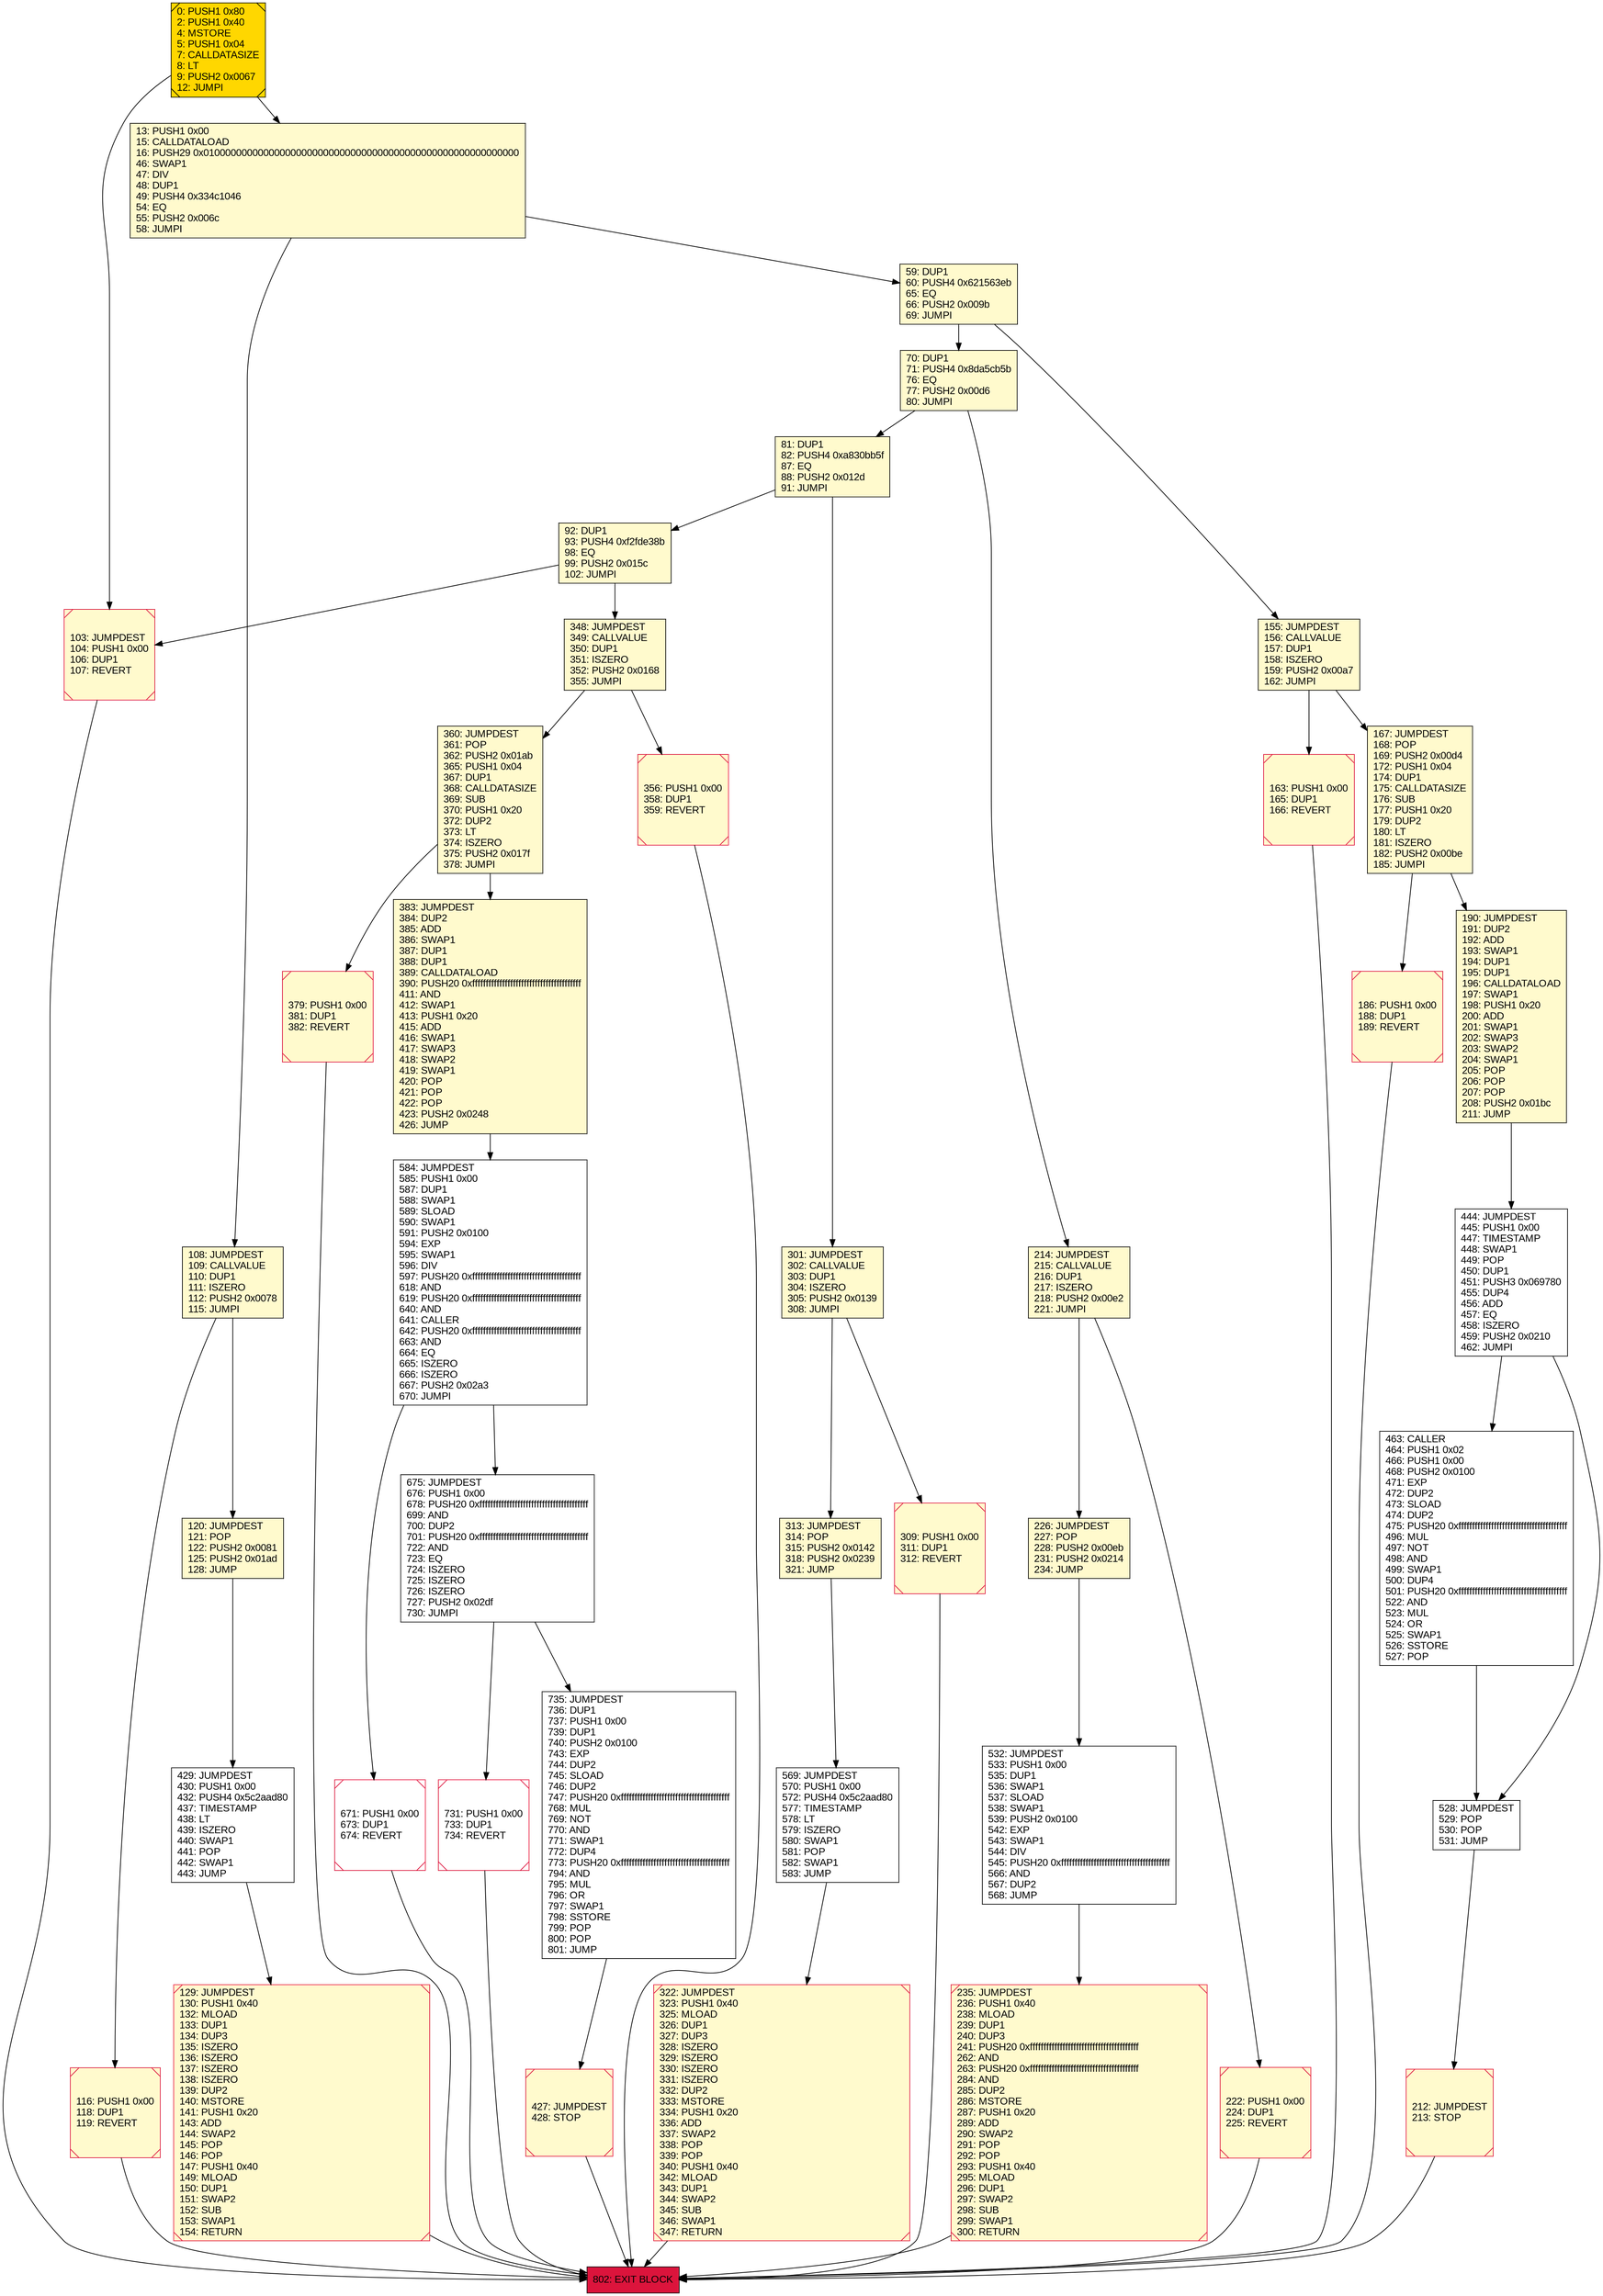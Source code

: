 digraph G {
bgcolor=transparent rankdir=UD;
node [shape=box style=filled color=black fillcolor=white fontname=arial fontcolor=black];
212 [label="212: JUMPDEST\l213: STOP\l" fillcolor=lemonchiffon shape=Msquare color=crimson ];
59 [label="59: DUP1\l60: PUSH4 0x621563eb\l65: EQ\l66: PUSH2 0x009b\l69: JUMPI\l" fillcolor=lemonchiffon ];
313 [label="313: JUMPDEST\l314: POP\l315: PUSH2 0x0142\l318: PUSH2 0x0239\l321: JUMP\l" fillcolor=lemonchiffon ];
163 [label="163: PUSH1 0x00\l165: DUP1\l166: REVERT\l" fillcolor=lemonchiffon shape=Msquare color=crimson ];
214 [label="214: JUMPDEST\l215: CALLVALUE\l216: DUP1\l217: ISZERO\l218: PUSH2 0x00e2\l221: JUMPI\l" fillcolor=lemonchiffon ];
356 [label="356: PUSH1 0x00\l358: DUP1\l359: REVERT\l" fillcolor=lemonchiffon shape=Msquare color=crimson ];
155 [label="155: JUMPDEST\l156: CALLVALUE\l157: DUP1\l158: ISZERO\l159: PUSH2 0x00a7\l162: JUMPI\l" fillcolor=lemonchiffon ];
120 [label="120: JUMPDEST\l121: POP\l122: PUSH2 0x0081\l125: PUSH2 0x01ad\l128: JUMP\l" fillcolor=lemonchiffon ];
584 [label="584: JUMPDEST\l585: PUSH1 0x00\l587: DUP1\l588: SWAP1\l589: SLOAD\l590: SWAP1\l591: PUSH2 0x0100\l594: EXP\l595: SWAP1\l596: DIV\l597: PUSH20 0xffffffffffffffffffffffffffffffffffffffff\l618: AND\l619: PUSH20 0xffffffffffffffffffffffffffffffffffffffff\l640: AND\l641: CALLER\l642: PUSH20 0xffffffffffffffffffffffffffffffffffffffff\l663: AND\l664: EQ\l665: ISZERO\l666: ISZERO\l667: PUSH2 0x02a3\l670: JUMPI\l" ];
108 [label="108: JUMPDEST\l109: CALLVALUE\l110: DUP1\l111: ISZERO\l112: PUSH2 0x0078\l115: JUMPI\l" fillcolor=lemonchiffon ];
81 [label="81: DUP1\l82: PUSH4 0xa830bb5f\l87: EQ\l88: PUSH2 0x012d\l91: JUMPI\l" fillcolor=lemonchiffon ];
348 [label="348: JUMPDEST\l349: CALLVALUE\l350: DUP1\l351: ISZERO\l352: PUSH2 0x0168\l355: JUMPI\l" fillcolor=lemonchiffon ];
309 [label="309: PUSH1 0x00\l311: DUP1\l312: REVERT\l" fillcolor=lemonchiffon shape=Msquare color=crimson ];
116 [label="116: PUSH1 0x00\l118: DUP1\l119: REVERT\l" fillcolor=lemonchiffon shape=Msquare color=crimson ];
92 [label="92: DUP1\l93: PUSH4 0xf2fde38b\l98: EQ\l99: PUSH2 0x015c\l102: JUMPI\l" fillcolor=lemonchiffon ];
301 [label="301: JUMPDEST\l302: CALLVALUE\l303: DUP1\l304: ISZERO\l305: PUSH2 0x0139\l308: JUMPI\l" fillcolor=lemonchiffon ];
379 [label="379: PUSH1 0x00\l381: DUP1\l382: REVERT\l" fillcolor=lemonchiffon shape=Msquare color=crimson ];
0 [label="0: PUSH1 0x80\l2: PUSH1 0x40\l4: MSTORE\l5: PUSH1 0x04\l7: CALLDATASIZE\l8: LT\l9: PUSH2 0x0067\l12: JUMPI\l" fillcolor=lemonchiffon shape=Msquare fillcolor=gold ];
186 [label="186: PUSH1 0x00\l188: DUP1\l189: REVERT\l" fillcolor=lemonchiffon shape=Msquare color=crimson ];
528 [label="528: JUMPDEST\l529: POP\l530: POP\l531: JUMP\l" ];
103 [label="103: JUMPDEST\l104: PUSH1 0x00\l106: DUP1\l107: REVERT\l" fillcolor=lemonchiffon shape=Msquare color=crimson ];
802 [label="802: EXIT BLOCK\l" fillcolor=crimson ];
532 [label="532: JUMPDEST\l533: PUSH1 0x00\l535: DUP1\l536: SWAP1\l537: SLOAD\l538: SWAP1\l539: PUSH2 0x0100\l542: EXP\l543: SWAP1\l544: DIV\l545: PUSH20 0xffffffffffffffffffffffffffffffffffffffff\l566: AND\l567: DUP2\l568: JUMP\l" ];
167 [label="167: JUMPDEST\l168: POP\l169: PUSH2 0x00d4\l172: PUSH1 0x04\l174: DUP1\l175: CALLDATASIZE\l176: SUB\l177: PUSH1 0x20\l179: DUP2\l180: LT\l181: ISZERO\l182: PUSH2 0x00be\l185: JUMPI\l" fillcolor=lemonchiffon ];
735 [label="735: JUMPDEST\l736: DUP1\l737: PUSH1 0x00\l739: DUP1\l740: PUSH2 0x0100\l743: EXP\l744: DUP2\l745: SLOAD\l746: DUP2\l747: PUSH20 0xffffffffffffffffffffffffffffffffffffffff\l768: MUL\l769: NOT\l770: AND\l771: SWAP1\l772: DUP4\l773: PUSH20 0xffffffffffffffffffffffffffffffffffffffff\l794: AND\l795: MUL\l796: OR\l797: SWAP1\l798: SSTORE\l799: POP\l800: POP\l801: JUMP\l" ];
13 [label="13: PUSH1 0x00\l15: CALLDATALOAD\l16: PUSH29 0x0100000000000000000000000000000000000000000000000000000000\l46: SWAP1\l47: DIV\l48: DUP1\l49: PUSH4 0x334c1046\l54: EQ\l55: PUSH2 0x006c\l58: JUMPI\l" fillcolor=lemonchiffon ];
70 [label="70: DUP1\l71: PUSH4 0x8da5cb5b\l76: EQ\l77: PUSH2 0x00d6\l80: JUMPI\l" fillcolor=lemonchiffon ];
569 [label="569: JUMPDEST\l570: PUSH1 0x00\l572: PUSH4 0x5c2aad80\l577: TIMESTAMP\l578: LT\l579: ISZERO\l580: SWAP1\l581: POP\l582: SWAP1\l583: JUMP\l" ];
675 [label="675: JUMPDEST\l676: PUSH1 0x00\l678: PUSH20 0xffffffffffffffffffffffffffffffffffffffff\l699: AND\l700: DUP2\l701: PUSH20 0xffffffffffffffffffffffffffffffffffffffff\l722: AND\l723: EQ\l724: ISZERO\l725: ISZERO\l726: ISZERO\l727: PUSH2 0x02df\l730: JUMPI\l" ];
360 [label="360: JUMPDEST\l361: POP\l362: PUSH2 0x01ab\l365: PUSH1 0x04\l367: DUP1\l368: CALLDATASIZE\l369: SUB\l370: PUSH1 0x20\l372: DUP2\l373: LT\l374: ISZERO\l375: PUSH2 0x017f\l378: JUMPI\l" fillcolor=lemonchiffon ];
235 [label="235: JUMPDEST\l236: PUSH1 0x40\l238: MLOAD\l239: DUP1\l240: DUP3\l241: PUSH20 0xffffffffffffffffffffffffffffffffffffffff\l262: AND\l263: PUSH20 0xffffffffffffffffffffffffffffffffffffffff\l284: AND\l285: DUP2\l286: MSTORE\l287: PUSH1 0x20\l289: ADD\l290: SWAP2\l291: POP\l292: POP\l293: PUSH1 0x40\l295: MLOAD\l296: DUP1\l297: SWAP2\l298: SUB\l299: SWAP1\l300: RETURN\l" fillcolor=lemonchiffon shape=Msquare color=crimson ];
463 [label="463: CALLER\l464: PUSH1 0x02\l466: PUSH1 0x00\l468: PUSH2 0x0100\l471: EXP\l472: DUP2\l473: SLOAD\l474: DUP2\l475: PUSH20 0xffffffffffffffffffffffffffffffffffffffff\l496: MUL\l497: NOT\l498: AND\l499: SWAP1\l500: DUP4\l501: PUSH20 0xffffffffffffffffffffffffffffffffffffffff\l522: AND\l523: MUL\l524: OR\l525: SWAP1\l526: SSTORE\l527: POP\l" ];
429 [label="429: JUMPDEST\l430: PUSH1 0x00\l432: PUSH4 0x5c2aad80\l437: TIMESTAMP\l438: LT\l439: ISZERO\l440: SWAP1\l441: POP\l442: SWAP1\l443: JUMP\l" ];
190 [label="190: JUMPDEST\l191: DUP2\l192: ADD\l193: SWAP1\l194: DUP1\l195: DUP1\l196: CALLDATALOAD\l197: SWAP1\l198: PUSH1 0x20\l200: ADD\l201: SWAP1\l202: SWAP3\l203: SWAP2\l204: SWAP1\l205: POP\l206: POP\l207: POP\l208: PUSH2 0x01bc\l211: JUMP\l" fillcolor=lemonchiffon ];
383 [label="383: JUMPDEST\l384: DUP2\l385: ADD\l386: SWAP1\l387: DUP1\l388: DUP1\l389: CALLDATALOAD\l390: PUSH20 0xffffffffffffffffffffffffffffffffffffffff\l411: AND\l412: SWAP1\l413: PUSH1 0x20\l415: ADD\l416: SWAP1\l417: SWAP3\l418: SWAP2\l419: SWAP1\l420: POP\l421: POP\l422: POP\l423: PUSH2 0x0248\l426: JUMP\l" fillcolor=lemonchiffon ];
731 [label="731: PUSH1 0x00\l733: DUP1\l734: REVERT\l" shape=Msquare color=crimson ];
444 [label="444: JUMPDEST\l445: PUSH1 0x00\l447: TIMESTAMP\l448: SWAP1\l449: POP\l450: DUP1\l451: PUSH3 0x069780\l455: DUP4\l456: ADD\l457: EQ\l458: ISZERO\l459: PUSH2 0x0210\l462: JUMPI\l" ];
129 [label="129: JUMPDEST\l130: PUSH1 0x40\l132: MLOAD\l133: DUP1\l134: DUP3\l135: ISZERO\l136: ISZERO\l137: ISZERO\l138: ISZERO\l139: DUP2\l140: MSTORE\l141: PUSH1 0x20\l143: ADD\l144: SWAP2\l145: POP\l146: POP\l147: PUSH1 0x40\l149: MLOAD\l150: DUP1\l151: SWAP2\l152: SUB\l153: SWAP1\l154: RETURN\l" fillcolor=lemonchiffon shape=Msquare color=crimson ];
322 [label="322: JUMPDEST\l323: PUSH1 0x40\l325: MLOAD\l326: DUP1\l327: DUP3\l328: ISZERO\l329: ISZERO\l330: ISZERO\l331: ISZERO\l332: DUP2\l333: MSTORE\l334: PUSH1 0x20\l336: ADD\l337: SWAP2\l338: POP\l339: POP\l340: PUSH1 0x40\l342: MLOAD\l343: DUP1\l344: SWAP2\l345: SUB\l346: SWAP1\l347: RETURN\l" fillcolor=lemonchiffon shape=Msquare color=crimson ];
671 [label="671: PUSH1 0x00\l673: DUP1\l674: REVERT\l" shape=Msquare color=crimson ];
222 [label="222: PUSH1 0x00\l224: DUP1\l225: REVERT\l" fillcolor=lemonchiffon shape=Msquare color=crimson ];
226 [label="226: JUMPDEST\l227: POP\l228: PUSH2 0x00eb\l231: PUSH2 0x0214\l234: JUMP\l" fillcolor=lemonchiffon ];
427 [label="427: JUMPDEST\l428: STOP\l" fillcolor=lemonchiffon shape=Msquare color=crimson ];
444 -> 463;
190 -> 444;
429 -> 129;
675 -> 735;
301 -> 309;
108 -> 120;
81 -> 301;
735 -> 427;
235 -> 802;
532 -> 235;
301 -> 313;
528 -> 212;
671 -> 802;
427 -> 802;
129 -> 802;
70 -> 81;
163 -> 802;
155 -> 167;
59 -> 70;
360 -> 379;
313 -> 569;
0 -> 13;
309 -> 802;
0 -> 103;
186 -> 802;
92 -> 103;
120 -> 429;
214 -> 222;
214 -> 226;
103 -> 802;
155 -> 163;
59 -> 155;
348 -> 356;
360 -> 383;
81 -> 92;
569 -> 322;
675 -> 731;
92 -> 348;
731 -> 802;
108 -> 116;
322 -> 802;
222 -> 802;
226 -> 532;
167 -> 190;
13 -> 108;
212 -> 802;
463 -> 528;
356 -> 802;
444 -> 528;
13 -> 59;
584 -> 675;
70 -> 214;
116 -> 802;
379 -> 802;
584 -> 671;
383 -> 584;
167 -> 186;
348 -> 360;
}